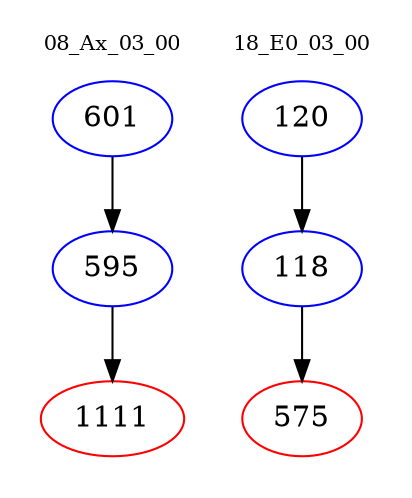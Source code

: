 digraph{
subgraph cluster_0 {
color = white
label = "08_Ax_03_00";
fontsize=10;
T0_601 [label="601", color="blue"]
T0_601 -> T0_595 [color="black"]
T0_595 [label="595", color="blue"]
T0_595 -> T0_1111 [color="black"]
T0_1111 [label="1111", color="red"]
}
subgraph cluster_1 {
color = white
label = "18_E0_03_00";
fontsize=10;
T1_120 [label="120", color="blue"]
T1_120 -> T1_118 [color="black"]
T1_118 [label="118", color="blue"]
T1_118 -> T1_575 [color="black"]
T1_575 [label="575", color="red"]
}
}
